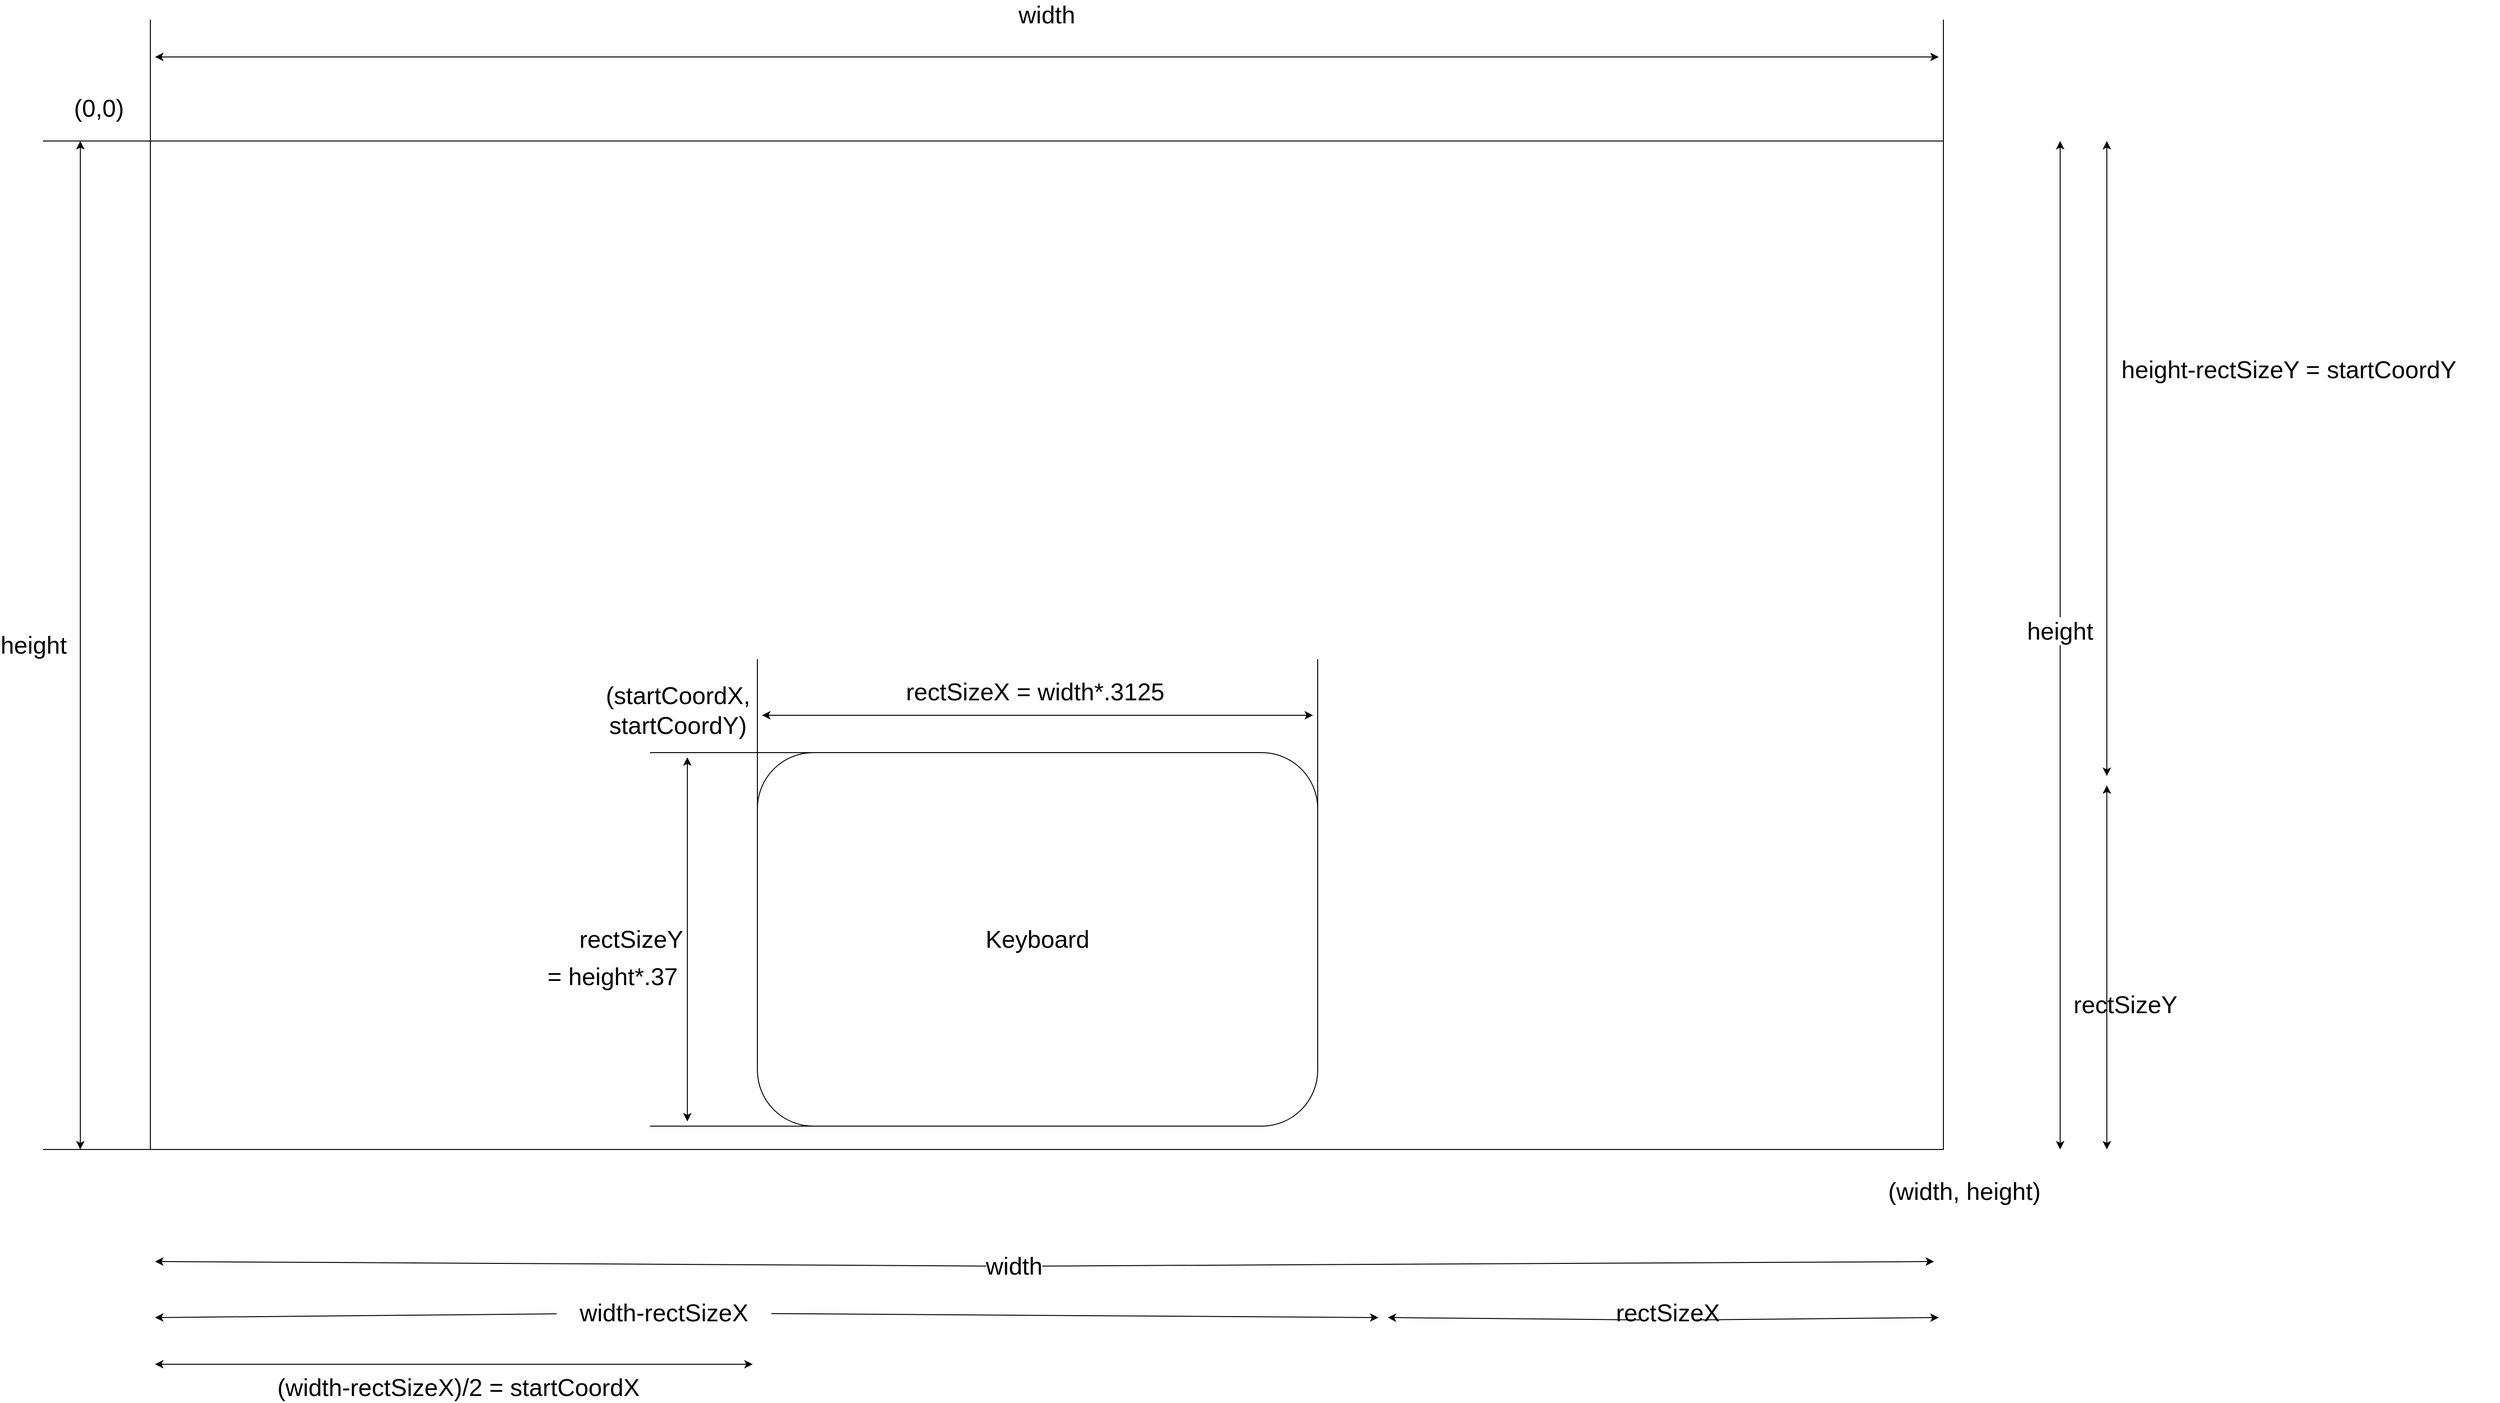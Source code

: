 <mxfile>
    <diagram id="ena5e6w588AghE1VZBRo" name="Page-1">
        <mxGraphModel dx="2572" dy="1816" grid="1" gridSize="10" guides="1" tooltips="1" connect="1" arrows="1" fold="1" page="1" pageScale="1" pageWidth="850" pageHeight="1100" math="0" shadow="0">
            <root>
                <mxCell id="0"/>
                <mxCell id="1" parent="0"/>
                <mxCell id="2" value="" style="rounded=0;whiteSpace=wrap;html=1;" vertex="1" parent="1">
                    <mxGeometry x="315" y="340" width="1920" height="1080" as="geometry"/>
                </mxCell>
                <mxCell id="3" value="" style="endArrow=none;html=1;entryX=0;entryY=0;entryDx=0;entryDy=0;" edge="1" parent="1" target="2">
                    <mxGeometry width="50" height="50" relative="1" as="geometry">
                        <mxPoint x="315" y="210" as="sourcePoint"/>
                        <mxPoint x="1040" y="870" as="targetPoint"/>
                    </mxGeometry>
                </mxCell>
                <mxCell id="4" value="" style="endArrow=none;html=1;exitX=1;exitY=0;exitDx=0;exitDy=0;" edge="1" parent="1" source="2">
                    <mxGeometry width="50" height="50" relative="1" as="geometry">
                        <mxPoint x="2340" y="330" as="sourcePoint"/>
                        <mxPoint x="2235" y="210" as="targetPoint"/>
                    </mxGeometry>
                </mxCell>
                <mxCell id="5" value="" style="endArrow=classic;startArrow=classic;html=1;" edge="1" parent="1">
                    <mxGeometry width="50" height="50" relative="1" as="geometry">
                        <mxPoint x="320" y="250" as="sourcePoint"/>
                        <mxPoint x="2230" y="250" as="targetPoint"/>
                    </mxGeometry>
                </mxCell>
                <mxCell id="7" value="&lt;font style=&quot;font-size: 26px;&quot;&gt;width&lt;/font&gt;" style="text;html=1;strokeColor=none;fillColor=none;align=center;verticalAlign=middle;whiteSpace=wrap;rounded=0;" vertex="1" parent="1">
                    <mxGeometry x="1245" y="190" width="60" height="30" as="geometry"/>
                </mxCell>
                <mxCell id="8" value="" style="endArrow=none;html=1;fontSize=26;entryX=0;entryY=0;entryDx=0;entryDy=0;" edge="1" parent="1" target="2">
                    <mxGeometry width="50" height="50" relative="1" as="geometry">
                        <mxPoint x="200" y="340" as="sourcePoint"/>
                        <mxPoint x="280" y="350" as="targetPoint"/>
                    </mxGeometry>
                </mxCell>
                <mxCell id="9" value="" style="endArrow=none;html=1;fontSize=26;entryX=0;entryY=1;entryDx=0;entryDy=0;" edge="1" parent="1" target="2">
                    <mxGeometry width="50" height="50" relative="1" as="geometry">
                        <mxPoint x="200" y="1420" as="sourcePoint"/>
                        <mxPoint x="250" y="1450" as="targetPoint"/>
                    </mxGeometry>
                </mxCell>
                <mxCell id="10" value="" style="endArrow=classic;startArrow=classic;html=1;fontSize=26;" edge="1" parent="1">
                    <mxGeometry width="50" height="50" relative="1" as="geometry">
                        <mxPoint x="240" y="1420" as="sourcePoint"/>
                        <mxPoint x="240" y="340" as="targetPoint"/>
                    </mxGeometry>
                </mxCell>
                <mxCell id="11" value="height" style="text;html=1;strokeColor=none;fillColor=none;align=center;verticalAlign=middle;whiteSpace=wrap;rounded=0;fontSize=26;" vertex="1" parent="1">
                    <mxGeometry x="160" y="865" width="60" height="30" as="geometry"/>
                </mxCell>
                <mxCell id="14" value="Keyboard" style="rounded=1;whiteSpace=wrap;html=1;fontSize=26;" vertex="1" parent="1">
                    <mxGeometry x="965" y="995" width="600" height="400" as="geometry"/>
                </mxCell>
                <mxCell id="16" value="" style="endArrow=none;html=1;fontSize=26;exitX=0;exitY=0.25;exitDx=0;exitDy=0;" edge="1" parent="1" source="14">
                    <mxGeometry width="50" height="50" relative="1" as="geometry">
                        <mxPoint x="1210" y="1075" as="sourcePoint"/>
                        <mxPoint x="965" y="895" as="targetPoint"/>
                    </mxGeometry>
                </mxCell>
                <mxCell id="17" value="" style="endArrow=none;html=1;fontSize=26;exitX=1;exitY=0.25;exitDx=0;exitDy=0;" edge="1" parent="1" source="14">
                    <mxGeometry width="50" height="50" relative="1" as="geometry">
                        <mxPoint x="1630" y="1085" as="sourcePoint"/>
                        <mxPoint x="1565" y="895" as="targetPoint"/>
                    </mxGeometry>
                </mxCell>
                <mxCell id="18" value="" style="endArrow=classic;startArrow=classic;html=1;fontSize=26;" edge="1" parent="1">
                    <mxGeometry width="50" height="50" relative="1" as="geometry">
                        <mxPoint x="970" y="955" as="sourcePoint"/>
                        <mxPoint x="1560" y="955" as="targetPoint"/>
                    </mxGeometry>
                </mxCell>
                <mxCell id="19" value="" style="endArrow=none;html=1;fontSize=26;entryX=0.25;entryY=0;entryDx=0;entryDy=0;" edge="1" parent="1" target="14">
                    <mxGeometry width="50" height="50" relative="1" as="geometry">
                        <mxPoint x="850" y="995" as="sourcePoint"/>
                        <mxPoint x="1260" y="1025" as="targetPoint"/>
                    </mxGeometry>
                </mxCell>
                <mxCell id="20" value="" style="endArrow=none;html=1;fontSize=26;exitX=0.25;exitY=1;exitDx=0;exitDy=0;" edge="1" parent="1" source="14">
                    <mxGeometry width="50" height="50" relative="1" as="geometry">
                        <mxPoint x="1210" y="1075" as="sourcePoint"/>
                        <mxPoint x="850" y="1395" as="targetPoint"/>
                    </mxGeometry>
                </mxCell>
                <mxCell id="21" value="" style="endArrow=classic;startArrow=classic;html=1;fontSize=26;" edge="1" parent="1">
                    <mxGeometry width="50" height="50" relative="1" as="geometry">
                        <mxPoint x="890" y="1390" as="sourcePoint"/>
                        <mxPoint x="890" y="1000" as="targetPoint"/>
                    </mxGeometry>
                </mxCell>
                <mxCell id="22" value="rectSizeX = width*.3125" style="text;html=1;strokeColor=none;fillColor=none;align=center;verticalAlign=middle;whiteSpace=wrap;rounded=0;fontSize=26;" vertex="1" parent="1">
                    <mxGeometry x="1090" y="915" width="345" height="30" as="geometry"/>
                </mxCell>
                <mxCell id="23" value="rectSizeY&lt;br&gt;" style="text;html=1;strokeColor=none;fillColor=none;align=center;verticalAlign=middle;whiteSpace=wrap;rounded=0;fontSize=26;" vertex="1" parent="1">
                    <mxGeometry x="800" y="1180" width="60" height="30" as="geometry"/>
                </mxCell>
                <mxCell id="25" value="(startCoordX, startCoordY)" style="text;html=1;strokeColor=none;fillColor=none;align=center;verticalAlign=middle;whiteSpace=wrap;rounded=0;fontSize=26;" vertex="1" parent="1">
                    <mxGeometry x="850" y="935" width="60" height="30" as="geometry"/>
                </mxCell>
                <mxCell id="27" value="(0,0)" style="text;html=1;strokeColor=none;fillColor=none;align=center;verticalAlign=middle;whiteSpace=wrap;rounded=0;fontSize=26;" vertex="1" parent="1">
                    <mxGeometry x="230" y="290" width="60" height="30" as="geometry"/>
                </mxCell>
                <mxCell id="28" value="(width, height)" style="text;html=1;strokeColor=none;fillColor=none;align=center;verticalAlign=middle;whiteSpace=wrap;rounded=0;fontSize=26;" vertex="1" parent="1">
                    <mxGeometry x="2170" y="1450" width="175" height="30" as="geometry"/>
                </mxCell>
                <mxCell id="33" value="= height*.37" style="text;html=1;strokeColor=none;fillColor=none;align=center;verticalAlign=middle;whiteSpace=wrap;rounded=0;fontSize=26;" vertex="1" parent="1">
                    <mxGeometry x="730" y="1220" width="160" height="30" as="geometry"/>
                </mxCell>
                <mxCell id="34" value="" style="endArrow=classic;startArrow=none;html=1;" edge="1" parent="1" source="37">
                    <mxGeometry width="50" height="50" relative="1" as="geometry">
                        <mxPoint x="315" y="1540" as="sourcePoint"/>
                        <mxPoint x="2225" y="1540" as="targetPoint"/>
                    </mxGeometry>
                </mxCell>
                <mxCell id="35" value="" style="endArrow=classic;startArrow=none;html=1;fontSize=26;exitX=1;exitY=0.75;exitDx=0;exitDy=0;" edge="1" parent="1" source="40">
                    <mxGeometry width="50" height="50" relative="1" as="geometry">
                        <mxPoint x="1640" y="1600" as="sourcePoint"/>
                        <mxPoint x="2230" y="1600" as="targetPoint"/>
                    </mxGeometry>
                </mxCell>
                <mxCell id="36" value="" style="endArrow=classic;startArrow=none;html=1;fontSize=26;" edge="1" parent="1" source="46">
                    <mxGeometry width="50" height="50" relative="1" as="geometry">
                        <mxPoint x="320" y="1600" as="sourcePoint"/>
                        <mxPoint x="1630" y="1600" as="targetPoint"/>
                    </mxGeometry>
                </mxCell>
                <mxCell id="39" value="" style="endArrow=none;startArrow=classic;html=1;" edge="1" parent="1" target="37">
                    <mxGeometry width="50" height="50" relative="1" as="geometry">
                        <mxPoint x="320" y="1540" as="sourcePoint"/>
                        <mxPoint x="2225" y="1540" as="targetPoint"/>
                    </mxGeometry>
                </mxCell>
                <mxCell id="37" value="width" style="text;html=1;strokeColor=none;fillColor=none;align=center;verticalAlign=middle;whiteSpace=wrap;rounded=0;fontSize=26;" vertex="1" parent="1">
                    <mxGeometry x="1210" y="1530" width="60" height="30" as="geometry"/>
                </mxCell>
                <mxCell id="45" value="" style="endArrow=none;startArrow=classic;html=1;fontSize=26;entryX=0;entryY=0.75;entryDx=0;entryDy=0;" edge="1" parent="1" target="40">
                    <mxGeometry width="50" height="50" relative="1" as="geometry">
                        <mxPoint x="1640" y="1600" as="sourcePoint"/>
                        <mxPoint x="2230" y="1600" as="targetPoint"/>
                    </mxGeometry>
                </mxCell>
                <mxCell id="40" value="rectSizeX" style="text;html=1;strokeColor=none;fillColor=none;align=center;verticalAlign=middle;whiteSpace=wrap;rounded=0;fontSize=26;" vertex="1" parent="1">
                    <mxGeometry x="1910" y="1580" width="60" height="30" as="geometry"/>
                </mxCell>
                <mxCell id="47" value="" style="endArrow=none;startArrow=classic;html=1;fontSize=26;" edge="1" parent="1" target="46">
                    <mxGeometry width="50" height="50" relative="1" as="geometry">
                        <mxPoint x="320" y="1600" as="sourcePoint"/>
                        <mxPoint x="1630" y="1600" as="targetPoint"/>
                    </mxGeometry>
                </mxCell>
                <mxCell id="46" value="width-rectSizeX" style="text;html=1;strokeColor=none;fillColor=none;align=center;verticalAlign=middle;whiteSpace=wrap;rounded=0;fontSize=26;" vertex="1" parent="1">
                    <mxGeometry x="750" y="1580" width="230" height="30" as="geometry"/>
                </mxCell>
                <mxCell id="48" value="" style="endArrow=classic;startArrow=classic;html=1;fontSize=26;" edge="1" parent="1">
                    <mxGeometry width="50" height="50" relative="1" as="geometry">
                        <mxPoint x="320" y="1650" as="sourcePoint"/>
                        <mxPoint x="960" y="1650" as="targetPoint"/>
                    </mxGeometry>
                </mxCell>
                <mxCell id="49" value="(width-rectSizeX)/2 = startCoordX" style="text;html=1;strokeColor=none;fillColor=none;align=center;verticalAlign=middle;whiteSpace=wrap;rounded=0;fontSize=26;" vertex="1" parent="1">
                    <mxGeometry x="400" y="1660" width="490" height="30" as="geometry"/>
                </mxCell>
                <mxCell id="51" value="" style="endArrow=classic;startArrow=none;html=1;fontSize=26;" edge="1" parent="1" source="52">
                    <mxGeometry width="50" height="50" relative="1" as="geometry">
                        <mxPoint x="2360" y="1420" as="sourcePoint"/>
                        <mxPoint x="2360" y="340" as="targetPoint"/>
                    </mxGeometry>
                </mxCell>
                <mxCell id="53" value="" style="endArrow=none;startArrow=classic;html=1;fontSize=26;" edge="1" parent="1" target="52">
                    <mxGeometry width="50" height="50" relative="1" as="geometry">
                        <mxPoint x="2360" y="1420" as="sourcePoint"/>
                        <mxPoint x="2360" y="340" as="targetPoint"/>
                    </mxGeometry>
                </mxCell>
                <mxCell id="52" value="height" style="text;html=1;strokeColor=none;fillColor=none;align=center;verticalAlign=middle;whiteSpace=wrap;rounded=0;fontSize=26;" vertex="1" parent="1">
                    <mxGeometry x="2330" y="850" width="60" height="30" as="geometry"/>
                </mxCell>
                <mxCell id="54" value="" style="endArrow=classic;startArrow=classic;html=1;fontSize=26;" edge="1" parent="1">
                    <mxGeometry width="50" height="50" relative="1" as="geometry">
                        <mxPoint x="2410" y="1420" as="sourcePoint"/>
                        <mxPoint x="2410" y="1030" as="targetPoint"/>
                    </mxGeometry>
                </mxCell>
                <mxCell id="55" value="rectSizeY" style="text;html=1;strokeColor=none;fillColor=none;align=center;verticalAlign=middle;whiteSpace=wrap;rounded=0;fontSize=26;" vertex="1" parent="1">
                    <mxGeometry x="2400" y="1250" width="60" height="30" as="geometry"/>
                </mxCell>
                <mxCell id="56" value="" style="endArrow=classic;startArrow=classic;html=1;fontSize=26;" edge="1" parent="1">
                    <mxGeometry width="50" height="50" relative="1" as="geometry">
                        <mxPoint x="2410" y="340" as="sourcePoint"/>
                        <mxPoint x="2410" y="1020" as="targetPoint"/>
                    </mxGeometry>
                </mxCell>
                <mxCell id="57" value="height-rectSizeY = startCoordY" style="text;html=1;strokeColor=none;fillColor=none;align=center;verticalAlign=middle;whiteSpace=wrap;rounded=0;fontSize=26;" vertex="1" parent="1">
                    <mxGeometry x="2380" y="570" width="450" height="30" as="geometry"/>
                </mxCell>
            </root>
        </mxGraphModel>
    </diagram>
</mxfile>